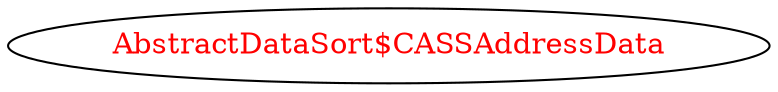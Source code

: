 digraph dependencyGraph {
 concentrate=true;
 ranksep="2.0";
 rankdir="LR"; 
 splines="ortho";
"AbstractDataSort$CASSAddressData" [fontcolor="red"];
}